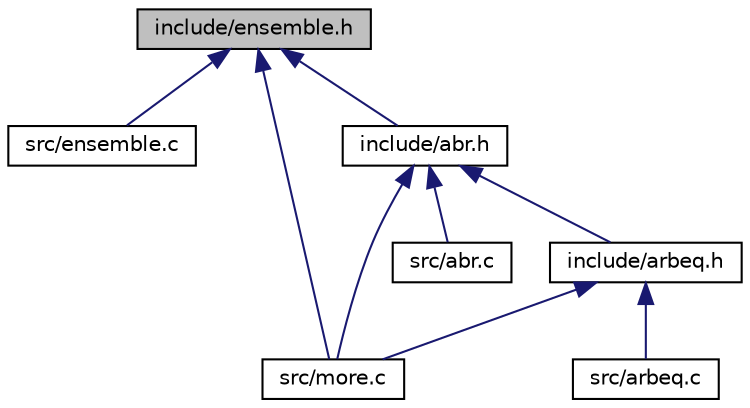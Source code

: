 digraph "include/ensemble.h"
{
  edge [fontname="Helvetica",fontsize="10",labelfontname="Helvetica",labelfontsize="10"];
  node [fontname="Helvetica",fontsize="10",shape=record];
  Node1 [label="include/ensemble.h",height=0.2,width=0.4,color="black", fillcolor="grey75", style="filled", fontcolor="black"];
  Node1 -> Node2 [dir="back",color="midnightblue",fontsize="10",style="solid",fontname="Helvetica"];
  Node2 [label="src/ensemble.c",height=0.2,width=0.4,color="black", fillcolor="white", style="filled",URL="$ensemble_8c.html"];
  Node1 -> Node3 [dir="back",color="midnightblue",fontsize="10",style="solid",fontname="Helvetica"];
  Node3 [label="src/more.c",height=0.2,width=0.4,color="black", fillcolor="white", style="filled",URL="$more_8c.html"];
  Node1 -> Node4 [dir="back",color="midnightblue",fontsize="10",style="solid",fontname="Helvetica"];
  Node4 [label="include/abr.h",height=0.2,width=0.4,color="black", fillcolor="white", style="filled",URL="$abr_8h.html"];
  Node4 -> Node5 [dir="back",color="midnightblue",fontsize="10",style="solid",fontname="Helvetica"];
  Node5 [label="src/abr.c",height=0.2,width=0.4,color="black", fillcolor="white", style="filled",URL="$abr_8c.html"];
  Node4 -> Node3 [dir="back",color="midnightblue",fontsize="10",style="solid",fontname="Helvetica"];
  Node4 -> Node6 [dir="back",color="midnightblue",fontsize="10",style="solid",fontname="Helvetica"];
  Node6 [label="include/arbeq.h",height=0.2,width=0.4,color="black", fillcolor="white", style="filled",URL="$arbeq_8h.html"];
  Node6 -> Node7 [dir="back",color="midnightblue",fontsize="10",style="solid",fontname="Helvetica"];
  Node7 [label="src/arbeq.c",height=0.2,width=0.4,color="black", fillcolor="white", style="filled",URL="$arbeq_8c.html"];
  Node6 -> Node3 [dir="back",color="midnightblue",fontsize="10",style="solid",fontname="Helvetica"];
}
